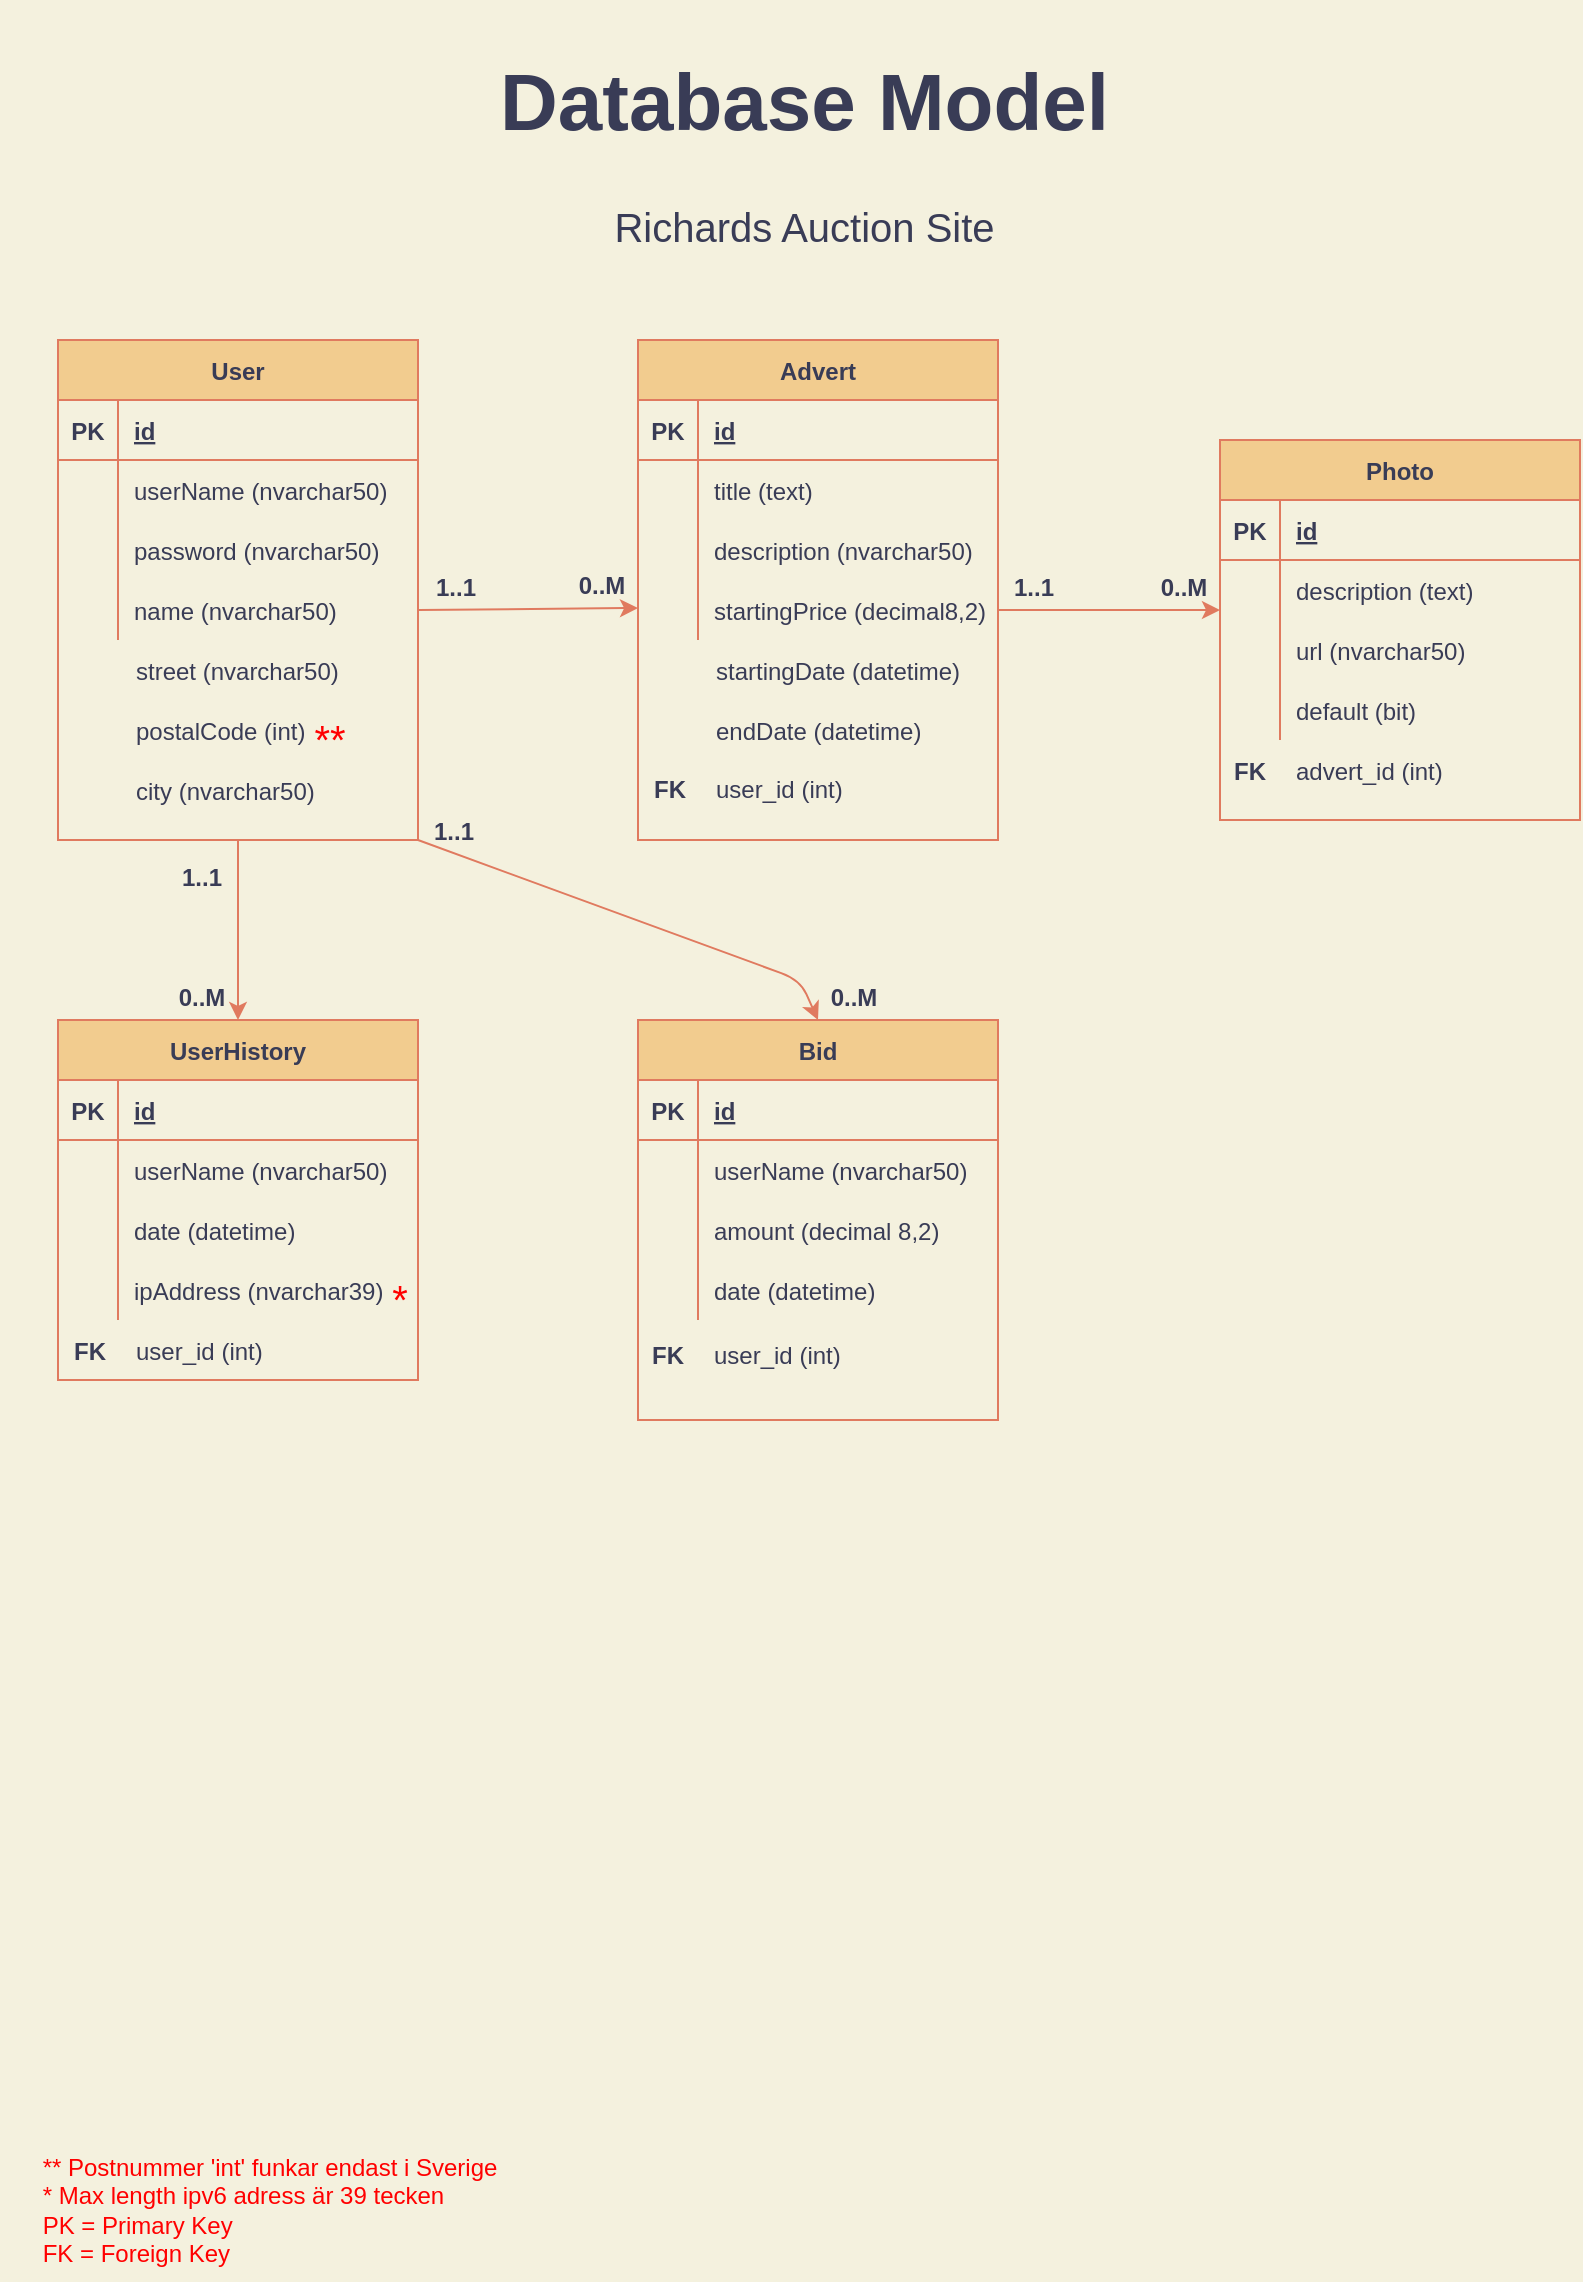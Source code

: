 <mxfile version="15.8.4" type="device"><diagram id="CzJ1pFHbQueWM1k0Bvut" name="Page-1"><mxGraphModel dx="878" dy="937" grid="1" gridSize="10" guides="1" tooltips="1" connect="1" arrows="1" fold="1" page="1" pageScale="1" pageWidth="827" pageHeight="1169" background="#F4F1DE" math="0" shadow="0"><root><mxCell id="0"/><mxCell id="1" parent="0"/><mxCell id="dXCV3P23GvTcpHw60YkE-1" value="User" style="shape=table;startSize=30;container=1;collapsible=1;childLayout=tableLayout;fixedRows=1;rowLines=0;fontStyle=1;align=center;resizeLast=1;rounded=0;sketch=0;fontColor=#393C56;strokeColor=#E07A5F;fillColor=#F2CC8F;" vertex="1" parent="1"><mxGeometry x="49" y="180" width="180" height="250" as="geometry"/></mxCell><mxCell id="dXCV3P23GvTcpHw60YkE-2" value="" style="shape=partialRectangle;collapsible=0;dropTarget=0;pointerEvents=0;fillColor=none;top=0;left=0;bottom=1;right=0;points=[[0,0.5],[1,0.5]];portConstraint=eastwest;rounded=0;sketch=0;fontColor=#393C56;strokeColor=#E07A5F;" vertex="1" parent="dXCV3P23GvTcpHw60YkE-1"><mxGeometry y="30" width="180" height="30" as="geometry"/></mxCell><mxCell id="dXCV3P23GvTcpHw60YkE-3" value="PK" style="shape=partialRectangle;connectable=0;fillColor=none;top=0;left=0;bottom=0;right=0;fontStyle=1;overflow=hidden;rounded=0;sketch=0;fontColor=#393C56;strokeColor=#E07A5F;" vertex="1" parent="dXCV3P23GvTcpHw60YkE-2"><mxGeometry width="30" height="30" as="geometry"><mxRectangle width="30" height="30" as="alternateBounds"/></mxGeometry></mxCell><mxCell id="dXCV3P23GvTcpHw60YkE-4" value="id" style="shape=partialRectangle;connectable=0;fillColor=none;top=0;left=0;bottom=0;right=0;align=left;spacingLeft=6;fontStyle=5;overflow=hidden;rounded=0;sketch=0;fontColor=#393C56;strokeColor=#E07A5F;" vertex="1" parent="dXCV3P23GvTcpHw60YkE-2"><mxGeometry x="30" width="150" height="30" as="geometry"><mxRectangle width="150" height="30" as="alternateBounds"/></mxGeometry></mxCell><mxCell id="dXCV3P23GvTcpHw60YkE-5" value="" style="shape=partialRectangle;collapsible=0;dropTarget=0;pointerEvents=0;fillColor=none;top=0;left=0;bottom=0;right=0;points=[[0,0.5],[1,0.5]];portConstraint=eastwest;rounded=0;sketch=0;fontColor=#393C56;strokeColor=#E07A5F;" vertex="1" parent="dXCV3P23GvTcpHw60YkE-1"><mxGeometry y="60" width="180" height="30" as="geometry"/></mxCell><mxCell id="dXCV3P23GvTcpHw60YkE-6" value="" style="shape=partialRectangle;connectable=0;fillColor=none;top=0;left=0;bottom=0;right=0;editable=1;overflow=hidden;rounded=0;sketch=0;fontColor=#393C56;strokeColor=#E07A5F;" vertex="1" parent="dXCV3P23GvTcpHw60YkE-5"><mxGeometry width="30" height="30" as="geometry"><mxRectangle width="30" height="30" as="alternateBounds"/></mxGeometry></mxCell><mxCell id="dXCV3P23GvTcpHw60YkE-7" value="userName (nvarchar50)" style="shape=partialRectangle;connectable=0;fillColor=none;top=0;left=0;bottom=0;right=0;align=left;spacingLeft=6;overflow=hidden;rounded=0;sketch=0;fontColor=#393C56;strokeColor=#E07A5F;" vertex="1" parent="dXCV3P23GvTcpHw60YkE-5"><mxGeometry x="30" width="150" height="30" as="geometry"><mxRectangle width="150" height="30" as="alternateBounds"/></mxGeometry></mxCell><mxCell id="dXCV3P23GvTcpHw60YkE-8" value="" style="shape=partialRectangle;collapsible=0;dropTarget=0;pointerEvents=0;fillColor=none;top=0;left=0;bottom=0;right=0;points=[[0,0.5],[1,0.5]];portConstraint=eastwest;rounded=0;sketch=0;fontColor=#393C56;strokeColor=#E07A5F;" vertex="1" parent="dXCV3P23GvTcpHw60YkE-1"><mxGeometry y="90" width="180" height="30" as="geometry"/></mxCell><mxCell id="dXCV3P23GvTcpHw60YkE-9" value="" style="shape=partialRectangle;connectable=0;fillColor=none;top=0;left=0;bottom=0;right=0;editable=1;overflow=hidden;rounded=0;sketch=0;fontColor=#393C56;strokeColor=#E07A5F;" vertex="1" parent="dXCV3P23GvTcpHw60YkE-8"><mxGeometry width="30" height="30" as="geometry"><mxRectangle width="30" height="30" as="alternateBounds"/></mxGeometry></mxCell><mxCell id="dXCV3P23GvTcpHw60YkE-10" value="password (nvarchar50)" style="shape=partialRectangle;connectable=0;fillColor=none;top=0;left=0;bottom=0;right=0;align=left;spacingLeft=6;overflow=hidden;rounded=0;sketch=0;fontColor=#393C56;strokeColor=#E07A5F;" vertex="1" parent="dXCV3P23GvTcpHw60YkE-8"><mxGeometry x="30" width="150" height="30" as="geometry"><mxRectangle width="150" height="30" as="alternateBounds"/></mxGeometry></mxCell><mxCell id="dXCV3P23GvTcpHw60YkE-11" value="" style="shape=partialRectangle;collapsible=0;dropTarget=0;pointerEvents=0;fillColor=none;top=0;left=0;bottom=0;right=0;points=[[0,0.5],[1,0.5]];portConstraint=eastwest;rounded=0;sketch=0;fontColor=#393C56;strokeColor=#E07A5F;" vertex="1" parent="dXCV3P23GvTcpHw60YkE-1"><mxGeometry y="120" width="180" height="30" as="geometry"/></mxCell><mxCell id="dXCV3P23GvTcpHw60YkE-12" value="" style="shape=partialRectangle;connectable=0;fillColor=none;top=0;left=0;bottom=0;right=0;editable=1;overflow=hidden;rounded=0;sketch=0;fontColor=#393C56;strokeColor=#E07A5F;" vertex="1" parent="dXCV3P23GvTcpHw60YkE-11"><mxGeometry width="30" height="30" as="geometry"><mxRectangle width="30" height="30" as="alternateBounds"/></mxGeometry></mxCell><mxCell id="dXCV3P23GvTcpHw60YkE-13" value="name (nvarchar50)" style="shape=partialRectangle;connectable=0;fillColor=none;top=0;left=0;bottom=0;right=0;align=left;spacingLeft=6;overflow=hidden;rounded=0;sketch=0;fontColor=#393C56;strokeColor=#E07A5F;" vertex="1" parent="dXCV3P23GvTcpHw60YkE-11"><mxGeometry x="30" width="150" height="30" as="geometry"><mxRectangle width="150" height="30" as="alternateBounds"/></mxGeometry></mxCell><mxCell id="dXCV3P23GvTcpHw60YkE-14" value="&lt;div style=&quot;text-align: left&quot;&gt;&lt;span&gt;&lt;font color=&quot;#ff0000&quot;&gt;** Postnummer 'int' funkar endast i Sverige&lt;/font&gt;&lt;/span&gt;&lt;/div&gt;&lt;div style=&quot;text-align: left&quot;&gt;&lt;span&gt;&lt;font color=&quot;#ff0000&quot;&gt;* Max length ipv6 adress är 39 tecken&lt;/font&gt;&lt;/span&gt;&lt;/div&gt;&lt;div style=&quot;text-align: left&quot;&gt;&lt;span&gt;&lt;font color=&quot;#ff0000&quot;&gt;PK = Primary Key&lt;/font&gt;&lt;/span&gt;&lt;/div&gt;&lt;div style=&quot;text-align: left&quot;&gt;&lt;span&gt;&lt;font color=&quot;#ff0000&quot;&gt;FK = Foreign Key&lt;/font&gt;&lt;/span&gt;&lt;/div&gt;" style="text;html=1;strokeColor=none;fillColor=none;align=center;verticalAlign=middle;whiteSpace=wrap;rounded=0;sketch=0;fontColor=#393C56;" vertex="1" parent="1"><mxGeometry x="20" y="1080" width="270" height="70" as="geometry"/></mxCell><mxCell id="dXCV3P23GvTcpHw60YkE-15" value="" style="shape=partialRectangle;collapsible=0;dropTarget=0;pointerEvents=0;fillColor=none;top=0;left=0;bottom=0;right=0;points=[[0,0.5],[1,0.5]];portConstraint=eastwest;rounded=0;sketch=0;fontColor=#393C56;strokeColor=#E07A5F;" vertex="1" parent="1"><mxGeometry x="50" y="330" width="180" height="30" as="geometry"/></mxCell><mxCell id="dXCV3P23GvTcpHw60YkE-16" value="" style="shape=partialRectangle;connectable=0;fillColor=none;top=0;left=0;bottom=0;right=0;editable=1;overflow=hidden;rounded=0;sketch=0;fontColor=#393C56;strokeColor=#E07A5F;" vertex="1" parent="dXCV3P23GvTcpHw60YkE-15"><mxGeometry width="30" height="30" as="geometry"><mxRectangle width="30" height="30" as="alternateBounds"/></mxGeometry></mxCell><mxCell id="dXCV3P23GvTcpHw60YkE-17" value="street (nvarchar50)" style="shape=partialRectangle;connectable=0;fillColor=none;top=0;left=0;bottom=0;right=0;align=left;spacingLeft=6;overflow=hidden;rounded=0;sketch=0;fontColor=#393C56;strokeColor=#E07A5F;" vertex="1" parent="dXCV3P23GvTcpHw60YkE-15"><mxGeometry x="30" width="150" height="30" as="geometry"><mxRectangle width="150" height="30" as="alternateBounds"/></mxGeometry></mxCell><mxCell id="dXCV3P23GvTcpHw60YkE-18" value="" style="shape=partialRectangle;collapsible=0;dropTarget=0;pointerEvents=0;fillColor=none;top=0;left=0;bottom=0;right=0;points=[[0,0.5],[1,0.5]];portConstraint=eastwest;rounded=0;sketch=0;fontColor=#393C56;strokeColor=#E07A5F;" vertex="1" parent="1"><mxGeometry x="50" y="360" width="180" height="30" as="geometry"/></mxCell><mxCell id="dXCV3P23GvTcpHw60YkE-19" value="" style="shape=partialRectangle;connectable=0;fillColor=none;top=0;left=0;bottom=0;right=0;editable=1;overflow=hidden;rounded=0;sketch=0;fontColor=#393C56;strokeColor=#E07A5F;" vertex="1" parent="dXCV3P23GvTcpHw60YkE-18"><mxGeometry width="30" height="30" as="geometry"><mxRectangle width="30" height="30" as="alternateBounds"/></mxGeometry></mxCell><mxCell id="dXCV3P23GvTcpHw60YkE-20" value="postalCode (int)" style="shape=partialRectangle;connectable=0;fillColor=none;top=0;left=0;bottom=0;right=0;align=left;spacingLeft=6;overflow=hidden;rounded=0;sketch=0;fontColor=#393C56;strokeColor=#E07A5F;" vertex="1" parent="dXCV3P23GvTcpHw60YkE-18"><mxGeometry x="30" width="150" height="30" as="geometry"><mxRectangle width="150" height="30" as="alternateBounds"/></mxGeometry></mxCell><mxCell id="dXCV3P23GvTcpHw60YkE-21" value="" style="shape=partialRectangle;collapsible=0;dropTarget=0;pointerEvents=0;fillColor=none;top=0;left=0;bottom=0;right=0;points=[[0,0.5],[1,0.5]];portConstraint=eastwest;rounded=0;sketch=0;fontColor=#393C56;strokeColor=#E07A5F;" vertex="1" parent="1"><mxGeometry x="50" y="390" width="180" height="30" as="geometry"/></mxCell><mxCell id="dXCV3P23GvTcpHw60YkE-22" value="" style="shape=partialRectangle;connectable=0;fillColor=none;top=0;left=0;bottom=0;right=0;editable=1;overflow=hidden;rounded=0;sketch=0;fontColor=#393C56;strokeColor=#E07A5F;" vertex="1" parent="dXCV3P23GvTcpHw60YkE-21"><mxGeometry width="30" height="30" as="geometry"><mxRectangle width="30" height="30" as="alternateBounds"/></mxGeometry></mxCell><mxCell id="dXCV3P23GvTcpHw60YkE-23" value="city (nvarchar50)" style="shape=partialRectangle;connectable=0;fillColor=none;top=0;left=0;bottom=0;right=0;align=left;spacingLeft=6;overflow=hidden;rounded=0;sketch=0;fontColor=#393C56;strokeColor=#E07A5F;" vertex="1" parent="dXCV3P23GvTcpHw60YkE-21"><mxGeometry x="30" width="150" height="30" as="geometry"><mxRectangle width="150" height="30" as="alternateBounds"/></mxGeometry></mxCell><mxCell id="dXCV3P23GvTcpHw60YkE-24" value="Advert" style="shape=table;startSize=30;container=1;collapsible=1;childLayout=tableLayout;fixedRows=1;rowLines=0;fontStyle=1;align=center;resizeLast=1;rounded=0;sketch=0;fontColor=#393C56;strokeColor=#E07A5F;fillColor=#F2CC8F;" vertex="1" parent="1"><mxGeometry x="339" y="180" width="180" height="250" as="geometry"/></mxCell><mxCell id="dXCV3P23GvTcpHw60YkE-25" value="" style="shape=partialRectangle;collapsible=0;dropTarget=0;pointerEvents=0;fillColor=none;top=0;left=0;bottom=1;right=0;points=[[0,0.5],[1,0.5]];portConstraint=eastwest;rounded=0;sketch=0;fontColor=#393C56;strokeColor=#E07A5F;" vertex="1" parent="dXCV3P23GvTcpHw60YkE-24"><mxGeometry y="30" width="180" height="30" as="geometry"/></mxCell><mxCell id="dXCV3P23GvTcpHw60YkE-26" value="PK" style="shape=partialRectangle;connectable=0;fillColor=none;top=0;left=0;bottom=0;right=0;fontStyle=1;overflow=hidden;rounded=0;sketch=0;fontColor=#393C56;strokeColor=#E07A5F;" vertex="1" parent="dXCV3P23GvTcpHw60YkE-25"><mxGeometry width="30" height="30" as="geometry"><mxRectangle width="30" height="30" as="alternateBounds"/></mxGeometry></mxCell><mxCell id="dXCV3P23GvTcpHw60YkE-27" value="id" style="shape=partialRectangle;connectable=0;fillColor=none;top=0;left=0;bottom=0;right=0;align=left;spacingLeft=6;fontStyle=5;overflow=hidden;rounded=0;sketch=0;fontColor=#393C56;strokeColor=#E07A5F;" vertex="1" parent="dXCV3P23GvTcpHw60YkE-25"><mxGeometry x="30" width="150" height="30" as="geometry"><mxRectangle width="150" height="30" as="alternateBounds"/></mxGeometry></mxCell><mxCell id="dXCV3P23GvTcpHw60YkE-28" value="" style="shape=partialRectangle;collapsible=0;dropTarget=0;pointerEvents=0;fillColor=none;top=0;left=0;bottom=0;right=0;points=[[0,0.5],[1,0.5]];portConstraint=eastwest;rounded=0;sketch=0;fontColor=#393C56;strokeColor=#E07A5F;" vertex="1" parent="dXCV3P23GvTcpHw60YkE-24"><mxGeometry y="60" width="180" height="30" as="geometry"/></mxCell><mxCell id="dXCV3P23GvTcpHw60YkE-29" value="" style="shape=partialRectangle;connectable=0;fillColor=none;top=0;left=0;bottom=0;right=0;editable=1;overflow=hidden;rounded=0;sketch=0;fontColor=#393C56;strokeColor=#E07A5F;" vertex="1" parent="dXCV3P23GvTcpHw60YkE-28"><mxGeometry width="30" height="30" as="geometry"><mxRectangle width="30" height="30" as="alternateBounds"/></mxGeometry></mxCell><mxCell id="dXCV3P23GvTcpHw60YkE-30" value="title (text)" style="shape=partialRectangle;connectable=0;fillColor=none;top=0;left=0;bottom=0;right=0;align=left;spacingLeft=6;overflow=hidden;rounded=0;sketch=0;fontColor=#393C56;strokeColor=#E07A5F;" vertex="1" parent="dXCV3P23GvTcpHw60YkE-28"><mxGeometry x="30" width="150" height="30" as="geometry"><mxRectangle width="150" height="30" as="alternateBounds"/></mxGeometry></mxCell><mxCell id="dXCV3P23GvTcpHw60YkE-31" value="" style="shape=partialRectangle;collapsible=0;dropTarget=0;pointerEvents=0;fillColor=none;top=0;left=0;bottom=0;right=0;points=[[0,0.5],[1,0.5]];portConstraint=eastwest;rounded=0;sketch=0;fontColor=#393C56;strokeColor=#E07A5F;" vertex="1" parent="dXCV3P23GvTcpHw60YkE-24"><mxGeometry y="90" width="180" height="30" as="geometry"/></mxCell><mxCell id="dXCV3P23GvTcpHw60YkE-32" value="" style="shape=partialRectangle;connectable=0;fillColor=none;top=0;left=0;bottom=0;right=0;editable=1;overflow=hidden;rounded=0;sketch=0;fontColor=#393C56;strokeColor=#E07A5F;" vertex="1" parent="dXCV3P23GvTcpHw60YkE-31"><mxGeometry width="30" height="30" as="geometry"><mxRectangle width="30" height="30" as="alternateBounds"/></mxGeometry></mxCell><mxCell id="dXCV3P23GvTcpHw60YkE-33" value="description (nvarchar50)" style="shape=partialRectangle;connectable=0;fillColor=none;top=0;left=0;bottom=0;right=0;align=left;spacingLeft=6;overflow=hidden;rounded=0;sketch=0;fontColor=#393C56;strokeColor=#E07A5F;" vertex="1" parent="dXCV3P23GvTcpHw60YkE-31"><mxGeometry x="30" width="150" height="30" as="geometry"><mxRectangle width="150" height="30" as="alternateBounds"/></mxGeometry></mxCell><mxCell id="dXCV3P23GvTcpHw60YkE-34" value="" style="shape=partialRectangle;collapsible=0;dropTarget=0;pointerEvents=0;fillColor=none;top=0;left=0;bottom=0;right=0;points=[[0,0.5],[1,0.5]];portConstraint=eastwest;rounded=0;sketch=0;fontColor=#393C56;strokeColor=#E07A5F;" vertex="1" parent="dXCV3P23GvTcpHw60YkE-24"><mxGeometry y="120" width="180" height="30" as="geometry"/></mxCell><mxCell id="dXCV3P23GvTcpHw60YkE-35" value="" style="shape=partialRectangle;connectable=0;fillColor=none;top=0;left=0;bottom=0;right=0;editable=1;overflow=hidden;rounded=0;sketch=0;fontColor=#393C56;strokeColor=#E07A5F;" vertex="1" parent="dXCV3P23GvTcpHw60YkE-34"><mxGeometry width="30" height="30" as="geometry"><mxRectangle width="30" height="30" as="alternateBounds"/></mxGeometry></mxCell><mxCell id="dXCV3P23GvTcpHw60YkE-36" value="startingPrice (decimal8,2)" style="shape=partialRectangle;connectable=0;fillColor=none;top=0;left=0;bottom=0;right=0;align=left;spacingLeft=6;overflow=hidden;rounded=0;sketch=0;fontColor=#393C56;strokeColor=#E07A5F;" vertex="1" parent="dXCV3P23GvTcpHw60YkE-34"><mxGeometry x="30" width="150" height="30" as="geometry"><mxRectangle width="150" height="30" as="alternateBounds"/></mxGeometry></mxCell><mxCell id="dXCV3P23GvTcpHw60YkE-37" value="" style="shape=partialRectangle;collapsible=0;dropTarget=0;pointerEvents=0;fillColor=none;top=0;left=0;bottom=0;right=0;points=[[0,0.5],[1,0.5]];portConstraint=eastwest;rounded=0;sketch=0;fontColor=#393C56;strokeColor=#E07A5F;" vertex="1" parent="1"><mxGeometry x="340" y="330" width="180" height="30" as="geometry"/></mxCell><mxCell id="dXCV3P23GvTcpHw60YkE-38" value="" style="shape=partialRectangle;connectable=0;fillColor=none;top=0;left=0;bottom=0;right=0;editable=1;overflow=hidden;rounded=0;sketch=0;fontColor=#393C56;strokeColor=#E07A5F;" vertex="1" parent="dXCV3P23GvTcpHw60YkE-37"><mxGeometry width="30" height="30" as="geometry"><mxRectangle width="30" height="30" as="alternateBounds"/></mxGeometry></mxCell><mxCell id="dXCV3P23GvTcpHw60YkE-39" value="startingDate (datetime)" style="shape=partialRectangle;connectable=0;fillColor=none;top=0;left=0;bottom=0;right=0;align=left;spacingLeft=6;overflow=hidden;rounded=0;sketch=0;fontColor=#393C56;strokeColor=#E07A5F;" vertex="1" parent="dXCV3P23GvTcpHw60YkE-37"><mxGeometry x="30" width="150" height="30" as="geometry"><mxRectangle width="150" height="30" as="alternateBounds"/></mxGeometry></mxCell><mxCell id="dXCV3P23GvTcpHw60YkE-40" value="endDate (datetime)" style="shape=partialRectangle;connectable=0;fillColor=none;top=0;left=0;bottom=0;right=0;align=left;spacingLeft=6;overflow=hidden;rounded=0;sketch=0;fontColor=#393C56;strokeColor=#E07A5F;" vertex="1" parent="1"><mxGeometry x="370" y="360" width="150" height="30" as="geometry"><mxRectangle width="150" height="30" as="alternateBounds"/></mxGeometry></mxCell><mxCell id="dXCV3P23GvTcpHw60YkE-45" value="Photo" style="shape=table;startSize=30;container=1;collapsible=1;childLayout=tableLayout;fixedRows=1;rowLines=0;fontStyle=1;align=center;resizeLast=1;rounded=0;sketch=0;fontColor=#393C56;strokeColor=#E07A5F;fillColor=#F2CC8F;" vertex="1" parent="1"><mxGeometry x="630" y="230" width="180" height="190" as="geometry"/></mxCell><mxCell id="dXCV3P23GvTcpHw60YkE-46" value="" style="shape=partialRectangle;collapsible=0;dropTarget=0;pointerEvents=0;fillColor=none;top=0;left=0;bottom=1;right=0;points=[[0,0.5],[1,0.5]];portConstraint=eastwest;rounded=0;sketch=0;fontColor=#393C56;strokeColor=#E07A5F;" vertex="1" parent="dXCV3P23GvTcpHw60YkE-45"><mxGeometry y="30" width="180" height="30" as="geometry"/></mxCell><mxCell id="dXCV3P23GvTcpHw60YkE-47" value="PK" style="shape=partialRectangle;connectable=0;fillColor=none;top=0;left=0;bottom=0;right=0;fontStyle=1;overflow=hidden;rounded=0;sketch=0;fontColor=#393C56;strokeColor=#E07A5F;" vertex="1" parent="dXCV3P23GvTcpHw60YkE-46"><mxGeometry width="30" height="30" as="geometry"><mxRectangle width="30" height="30" as="alternateBounds"/></mxGeometry></mxCell><mxCell id="dXCV3P23GvTcpHw60YkE-48" value="id" style="shape=partialRectangle;connectable=0;fillColor=none;top=0;left=0;bottom=0;right=0;align=left;spacingLeft=6;fontStyle=5;overflow=hidden;rounded=0;sketch=0;fontColor=#393C56;strokeColor=#E07A5F;" vertex="1" parent="dXCV3P23GvTcpHw60YkE-46"><mxGeometry x="30" width="150" height="30" as="geometry"><mxRectangle width="150" height="30" as="alternateBounds"/></mxGeometry></mxCell><mxCell id="dXCV3P23GvTcpHw60YkE-49" value="" style="shape=partialRectangle;collapsible=0;dropTarget=0;pointerEvents=0;fillColor=none;top=0;left=0;bottom=0;right=0;points=[[0,0.5],[1,0.5]];portConstraint=eastwest;rounded=0;sketch=0;fontColor=#393C56;strokeColor=#E07A5F;" vertex="1" parent="dXCV3P23GvTcpHw60YkE-45"><mxGeometry y="60" width="180" height="30" as="geometry"/></mxCell><mxCell id="dXCV3P23GvTcpHw60YkE-50" value="" style="shape=partialRectangle;connectable=0;fillColor=none;top=0;left=0;bottom=0;right=0;editable=1;overflow=hidden;rounded=0;sketch=0;fontColor=#393C56;strokeColor=#E07A5F;" vertex="1" parent="dXCV3P23GvTcpHw60YkE-49"><mxGeometry width="30" height="30" as="geometry"><mxRectangle width="30" height="30" as="alternateBounds"/></mxGeometry></mxCell><mxCell id="dXCV3P23GvTcpHw60YkE-51" value="description (text)" style="shape=partialRectangle;connectable=0;fillColor=none;top=0;left=0;bottom=0;right=0;align=left;spacingLeft=6;overflow=hidden;rounded=0;sketch=0;fontColor=#393C56;strokeColor=#E07A5F;" vertex="1" parent="dXCV3P23GvTcpHw60YkE-49"><mxGeometry x="30" width="150" height="30" as="geometry"><mxRectangle width="150" height="30" as="alternateBounds"/></mxGeometry></mxCell><mxCell id="dXCV3P23GvTcpHw60YkE-52" value="" style="shape=partialRectangle;collapsible=0;dropTarget=0;pointerEvents=0;fillColor=none;top=0;left=0;bottom=0;right=0;points=[[0,0.5],[1,0.5]];portConstraint=eastwest;rounded=0;sketch=0;fontColor=#393C56;strokeColor=#E07A5F;" vertex="1" parent="dXCV3P23GvTcpHw60YkE-45"><mxGeometry y="90" width="180" height="30" as="geometry"/></mxCell><mxCell id="dXCV3P23GvTcpHw60YkE-53" value="" style="shape=partialRectangle;connectable=0;fillColor=none;top=0;left=0;bottom=0;right=0;editable=1;overflow=hidden;rounded=0;sketch=0;fontColor=#393C56;strokeColor=#E07A5F;" vertex="1" parent="dXCV3P23GvTcpHw60YkE-52"><mxGeometry width="30" height="30" as="geometry"><mxRectangle width="30" height="30" as="alternateBounds"/></mxGeometry></mxCell><mxCell id="dXCV3P23GvTcpHw60YkE-54" value="url (nvarchar50)" style="shape=partialRectangle;connectable=0;fillColor=none;top=0;left=0;bottom=0;right=0;align=left;spacingLeft=6;overflow=hidden;rounded=0;sketch=0;fontColor=#393C56;strokeColor=#E07A5F;" vertex="1" parent="dXCV3P23GvTcpHw60YkE-52"><mxGeometry x="30" width="150" height="30" as="geometry"><mxRectangle width="150" height="30" as="alternateBounds"/></mxGeometry></mxCell><mxCell id="dXCV3P23GvTcpHw60YkE-55" value="" style="shape=partialRectangle;collapsible=0;dropTarget=0;pointerEvents=0;fillColor=none;top=0;left=0;bottom=0;right=0;points=[[0,0.5],[1,0.5]];portConstraint=eastwest;rounded=0;sketch=0;fontColor=#393C56;strokeColor=#E07A5F;" vertex="1" parent="dXCV3P23GvTcpHw60YkE-45"><mxGeometry y="120" width="180" height="30" as="geometry"/></mxCell><mxCell id="dXCV3P23GvTcpHw60YkE-56" value="" style="shape=partialRectangle;connectable=0;fillColor=none;top=0;left=0;bottom=0;right=0;editable=1;overflow=hidden;rounded=0;sketch=0;fontColor=#393C56;strokeColor=#E07A5F;" vertex="1" parent="dXCV3P23GvTcpHw60YkE-55"><mxGeometry width="30" height="30" as="geometry"><mxRectangle width="30" height="30" as="alternateBounds"/></mxGeometry></mxCell><mxCell id="dXCV3P23GvTcpHw60YkE-57" value="default (bit)" style="shape=partialRectangle;connectable=0;fillColor=none;top=0;left=0;bottom=0;right=0;align=left;spacingLeft=6;overflow=hidden;rounded=0;sketch=0;fontColor=#393C56;strokeColor=#E07A5F;" vertex="1" parent="dXCV3P23GvTcpHw60YkE-55"><mxGeometry x="30" width="150" height="30" as="geometry"><mxRectangle width="150" height="30" as="alternateBounds"/></mxGeometry></mxCell><mxCell id="dXCV3P23GvTcpHw60YkE-71" value="UserHistory" style="shape=table;startSize=30;container=1;collapsible=1;childLayout=tableLayout;fixedRows=1;rowLines=0;fontStyle=1;align=center;resizeLast=1;rounded=0;sketch=0;fontColor=#393C56;strokeColor=#E07A5F;fillColor=#F2CC8F;" vertex="1" parent="1"><mxGeometry x="49" y="520" width="180" height="180" as="geometry"/></mxCell><mxCell id="dXCV3P23GvTcpHw60YkE-72" value="" style="shape=partialRectangle;collapsible=0;dropTarget=0;pointerEvents=0;fillColor=none;top=0;left=0;bottom=1;right=0;points=[[0,0.5],[1,0.5]];portConstraint=eastwest;rounded=0;sketch=0;fontColor=#393C56;strokeColor=#E07A5F;" vertex="1" parent="dXCV3P23GvTcpHw60YkE-71"><mxGeometry y="30" width="180" height="30" as="geometry"/></mxCell><mxCell id="dXCV3P23GvTcpHw60YkE-73" value="PK" style="shape=partialRectangle;connectable=0;fillColor=none;top=0;left=0;bottom=0;right=0;fontStyle=1;overflow=hidden;rounded=0;sketch=0;fontColor=#393C56;strokeColor=#E07A5F;" vertex="1" parent="dXCV3P23GvTcpHw60YkE-72"><mxGeometry width="30" height="30" as="geometry"><mxRectangle width="30" height="30" as="alternateBounds"/></mxGeometry></mxCell><mxCell id="dXCV3P23GvTcpHw60YkE-74" value="id" style="shape=partialRectangle;connectable=0;fillColor=none;top=0;left=0;bottom=0;right=0;align=left;spacingLeft=6;fontStyle=5;overflow=hidden;rounded=0;sketch=0;fontColor=#393C56;strokeColor=#E07A5F;" vertex="1" parent="dXCV3P23GvTcpHw60YkE-72"><mxGeometry x="30" width="150" height="30" as="geometry"><mxRectangle width="150" height="30" as="alternateBounds"/></mxGeometry></mxCell><mxCell id="dXCV3P23GvTcpHw60YkE-75" value="" style="shape=partialRectangle;collapsible=0;dropTarget=0;pointerEvents=0;fillColor=none;top=0;left=0;bottom=0;right=0;points=[[0,0.5],[1,0.5]];portConstraint=eastwest;rounded=0;sketch=0;fontColor=#393C56;strokeColor=#E07A5F;" vertex="1" parent="dXCV3P23GvTcpHw60YkE-71"><mxGeometry y="60" width="180" height="30" as="geometry"/></mxCell><mxCell id="dXCV3P23GvTcpHw60YkE-76" value="" style="shape=partialRectangle;connectable=0;fillColor=none;top=0;left=0;bottom=0;right=0;editable=1;overflow=hidden;rounded=0;sketch=0;fontColor=#393C56;strokeColor=#E07A5F;" vertex="1" parent="dXCV3P23GvTcpHw60YkE-75"><mxGeometry width="30" height="30" as="geometry"><mxRectangle width="30" height="30" as="alternateBounds"/></mxGeometry></mxCell><mxCell id="dXCV3P23GvTcpHw60YkE-77" value="userName (nvarchar50)" style="shape=partialRectangle;connectable=0;fillColor=none;top=0;left=0;bottom=0;right=0;align=left;spacingLeft=6;overflow=hidden;rounded=0;sketch=0;fontColor=#393C56;strokeColor=#E07A5F;" vertex="1" parent="dXCV3P23GvTcpHw60YkE-75"><mxGeometry x="30" width="150" height="30" as="geometry"><mxRectangle width="150" height="30" as="alternateBounds"/></mxGeometry></mxCell><mxCell id="dXCV3P23GvTcpHw60YkE-78" value="" style="shape=partialRectangle;collapsible=0;dropTarget=0;pointerEvents=0;fillColor=none;top=0;left=0;bottom=0;right=0;points=[[0,0.5],[1,0.5]];portConstraint=eastwest;rounded=0;sketch=0;fontColor=#393C56;strokeColor=#E07A5F;" vertex="1" parent="dXCV3P23GvTcpHw60YkE-71"><mxGeometry y="90" width="180" height="30" as="geometry"/></mxCell><mxCell id="dXCV3P23GvTcpHw60YkE-79" value="" style="shape=partialRectangle;connectable=0;fillColor=none;top=0;left=0;bottom=0;right=0;editable=1;overflow=hidden;rounded=0;sketch=0;fontColor=#393C56;strokeColor=#E07A5F;" vertex="1" parent="dXCV3P23GvTcpHw60YkE-78"><mxGeometry width="30" height="30" as="geometry"><mxRectangle width="30" height="30" as="alternateBounds"/></mxGeometry></mxCell><mxCell id="dXCV3P23GvTcpHw60YkE-80" value="date (datetime)" style="shape=partialRectangle;connectable=0;fillColor=none;top=0;left=0;bottom=0;right=0;align=left;spacingLeft=6;overflow=hidden;rounded=0;sketch=0;fontColor=#393C56;strokeColor=#E07A5F;" vertex="1" parent="dXCV3P23GvTcpHw60YkE-78"><mxGeometry x="30" width="150" height="30" as="geometry"><mxRectangle width="150" height="30" as="alternateBounds"/></mxGeometry></mxCell><mxCell id="dXCV3P23GvTcpHw60YkE-81" value="" style="shape=partialRectangle;collapsible=0;dropTarget=0;pointerEvents=0;fillColor=none;top=0;left=0;bottom=0;right=0;points=[[0,0.5],[1,0.5]];portConstraint=eastwest;rounded=0;sketch=0;fontColor=#393C56;strokeColor=#E07A5F;" vertex="1" parent="dXCV3P23GvTcpHw60YkE-71"><mxGeometry y="120" width="180" height="30" as="geometry"/></mxCell><mxCell id="dXCV3P23GvTcpHw60YkE-82" value="" style="shape=partialRectangle;connectable=0;fillColor=none;top=0;left=0;bottom=0;right=0;editable=1;overflow=hidden;rounded=0;sketch=0;fontColor=#393C56;strokeColor=#E07A5F;" vertex="1" parent="dXCV3P23GvTcpHw60YkE-81"><mxGeometry width="30" height="30" as="geometry"><mxRectangle width="30" height="30" as="alternateBounds"/></mxGeometry></mxCell><mxCell id="dXCV3P23GvTcpHw60YkE-83" value="ipAddress (nvarchar39) " style="shape=partialRectangle;connectable=0;fillColor=none;top=0;left=0;bottom=0;right=0;align=left;spacingLeft=6;overflow=hidden;rounded=0;sketch=0;fontColor=#393C56;strokeColor=#E07A5F;" vertex="1" parent="dXCV3P23GvTcpHw60YkE-81"><mxGeometry x="30" width="150" height="30" as="geometry"><mxRectangle width="150" height="30" as="alternateBounds"/></mxGeometry></mxCell><mxCell id="dXCV3P23GvTcpHw60YkE-84" value="Bid" style="shape=table;startSize=30;container=1;collapsible=1;childLayout=tableLayout;fixedRows=1;rowLines=0;fontStyle=1;align=center;resizeLast=1;rounded=0;sketch=0;fontColor=#393C56;strokeColor=#E07A5F;fillColor=#F2CC8F;" vertex="1" parent="1"><mxGeometry x="339" y="520" width="180" height="200" as="geometry"/></mxCell><mxCell id="dXCV3P23GvTcpHw60YkE-85" value="" style="shape=partialRectangle;collapsible=0;dropTarget=0;pointerEvents=0;fillColor=none;top=0;left=0;bottom=1;right=0;points=[[0,0.5],[1,0.5]];portConstraint=eastwest;rounded=0;sketch=0;fontColor=#393C56;strokeColor=#E07A5F;" vertex="1" parent="dXCV3P23GvTcpHw60YkE-84"><mxGeometry y="30" width="180" height="30" as="geometry"/></mxCell><mxCell id="dXCV3P23GvTcpHw60YkE-86" value="PK" style="shape=partialRectangle;connectable=0;fillColor=none;top=0;left=0;bottom=0;right=0;fontStyle=1;overflow=hidden;rounded=0;sketch=0;fontColor=#393C56;strokeColor=#E07A5F;" vertex="1" parent="dXCV3P23GvTcpHw60YkE-85"><mxGeometry width="30" height="30" as="geometry"><mxRectangle width="30" height="30" as="alternateBounds"/></mxGeometry></mxCell><mxCell id="dXCV3P23GvTcpHw60YkE-87" value="id" style="shape=partialRectangle;connectable=0;fillColor=none;top=0;left=0;bottom=0;right=0;align=left;spacingLeft=6;fontStyle=5;overflow=hidden;rounded=0;sketch=0;fontColor=#393C56;strokeColor=#E07A5F;" vertex="1" parent="dXCV3P23GvTcpHw60YkE-85"><mxGeometry x="30" width="150" height="30" as="geometry"><mxRectangle width="150" height="30" as="alternateBounds"/></mxGeometry></mxCell><mxCell id="dXCV3P23GvTcpHw60YkE-88" value="" style="shape=partialRectangle;collapsible=0;dropTarget=0;pointerEvents=0;fillColor=none;top=0;left=0;bottom=0;right=0;points=[[0,0.5],[1,0.5]];portConstraint=eastwest;rounded=0;sketch=0;fontColor=#393C56;strokeColor=#E07A5F;" vertex="1" parent="dXCV3P23GvTcpHw60YkE-84"><mxGeometry y="60" width="180" height="30" as="geometry"/></mxCell><mxCell id="dXCV3P23GvTcpHw60YkE-89" value="" style="shape=partialRectangle;connectable=0;fillColor=none;top=0;left=0;bottom=0;right=0;editable=1;overflow=hidden;rounded=0;sketch=0;fontColor=#393C56;strokeColor=#E07A5F;" vertex="1" parent="dXCV3P23GvTcpHw60YkE-88"><mxGeometry width="30" height="30" as="geometry"><mxRectangle width="30" height="30" as="alternateBounds"/></mxGeometry></mxCell><mxCell id="dXCV3P23GvTcpHw60YkE-90" value="userName (nvarchar50)" style="shape=partialRectangle;connectable=0;fillColor=none;top=0;left=0;bottom=0;right=0;align=left;spacingLeft=6;overflow=hidden;rounded=0;sketch=0;fontColor=#393C56;strokeColor=#E07A5F;" vertex="1" parent="dXCV3P23GvTcpHw60YkE-88"><mxGeometry x="30" width="150" height="30" as="geometry"><mxRectangle width="150" height="30" as="alternateBounds"/></mxGeometry></mxCell><mxCell id="dXCV3P23GvTcpHw60YkE-91" value="" style="shape=partialRectangle;collapsible=0;dropTarget=0;pointerEvents=0;fillColor=none;top=0;left=0;bottom=0;right=0;points=[[0,0.5],[1,0.5]];portConstraint=eastwest;rounded=0;sketch=0;fontColor=#393C56;strokeColor=#E07A5F;" vertex="1" parent="dXCV3P23GvTcpHw60YkE-84"><mxGeometry y="90" width="180" height="30" as="geometry"/></mxCell><mxCell id="dXCV3P23GvTcpHw60YkE-92" value="" style="shape=partialRectangle;connectable=0;fillColor=none;top=0;left=0;bottom=0;right=0;editable=1;overflow=hidden;rounded=0;sketch=0;fontColor=#393C56;strokeColor=#E07A5F;" vertex="1" parent="dXCV3P23GvTcpHw60YkE-91"><mxGeometry width="30" height="30" as="geometry"><mxRectangle width="30" height="30" as="alternateBounds"/></mxGeometry></mxCell><mxCell id="dXCV3P23GvTcpHw60YkE-93" value="amount (decimal 8,2)" style="shape=partialRectangle;connectable=0;fillColor=none;top=0;left=0;bottom=0;right=0;align=left;spacingLeft=6;overflow=hidden;rounded=0;sketch=0;fontColor=#393C56;strokeColor=#E07A5F;" vertex="1" parent="dXCV3P23GvTcpHw60YkE-91"><mxGeometry x="30" width="150" height="30" as="geometry"><mxRectangle width="150" height="30" as="alternateBounds"/></mxGeometry></mxCell><mxCell id="dXCV3P23GvTcpHw60YkE-94" value="" style="shape=partialRectangle;collapsible=0;dropTarget=0;pointerEvents=0;fillColor=none;top=0;left=0;bottom=0;right=0;points=[[0,0.5],[1,0.5]];portConstraint=eastwest;rounded=0;sketch=0;fontColor=#393C56;strokeColor=#E07A5F;" vertex="1" parent="dXCV3P23GvTcpHw60YkE-84"><mxGeometry y="120" width="180" height="30" as="geometry"/></mxCell><mxCell id="dXCV3P23GvTcpHw60YkE-95" value="" style="shape=partialRectangle;connectable=0;fillColor=none;top=0;left=0;bottom=0;right=0;editable=1;overflow=hidden;rounded=0;sketch=0;fontColor=#393C56;strokeColor=#E07A5F;" vertex="1" parent="dXCV3P23GvTcpHw60YkE-94"><mxGeometry width="30" height="30" as="geometry"><mxRectangle width="30" height="30" as="alternateBounds"/></mxGeometry></mxCell><mxCell id="dXCV3P23GvTcpHw60YkE-96" value="date (datetime)" style="shape=partialRectangle;connectable=0;fillColor=none;top=0;left=0;bottom=0;right=0;align=left;spacingLeft=6;overflow=hidden;rounded=0;sketch=0;fontColor=#393C56;strokeColor=#E07A5F;" vertex="1" parent="dXCV3P23GvTcpHw60YkE-94"><mxGeometry x="30" width="150" height="30" as="geometry"><mxRectangle width="150" height="30" as="alternateBounds"/></mxGeometry></mxCell><mxCell id="dXCV3P23GvTcpHw60YkE-97" value="" style="shape=partialRectangle;collapsible=0;dropTarget=0;pointerEvents=0;fillColor=none;top=0;left=0;bottom=0;right=0;points=[[0,0.5],[1,0.5]];portConstraint=eastwest;rounded=0;sketch=0;fontColor=#393C56;strokeColor=#E07A5F;" vertex="1" parent="1"><mxGeometry x="339" y="672" width="180" height="30" as="geometry"/></mxCell><mxCell id="dXCV3P23GvTcpHw60YkE-98" value="FK" style="shape=partialRectangle;connectable=0;fillColor=none;top=0;left=0;bottom=0;right=0;editable=1;overflow=hidden;rounded=0;sketch=0;fontColor=#393C56;strokeColor=#E07A5F;fontStyle=1" vertex="1" parent="dXCV3P23GvTcpHw60YkE-97"><mxGeometry width="30" height="30" as="geometry"><mxRectangle width="30" height="30" as="alternateBounds"/></mxGeometry></mxCell><mxCell id="dXCV3P23GvTcpHw60YkE-99" value="user_id (int)" style="shape=partialRectangle;connectable=0;fillColor=none;top=0;left=0;bottom=0;right=0;align=left;spacingLeft=6;overflow=hidden;rounded=0;sketch=0;fontColor=#393C56;strokeColor=#E07A5F;" vertex="1" parent="dXCV3P23GvTcpHw60YkE-97"><mxGeometry x="30" width="150" height="30" as="geometry"><mxRectangle width="150" height="30" as="alternateBounds"/></mxGeometry></mxCell><mxCell id="dXCV3P23GvTcpHw60YkE-100" value="&lt;font style=&quot;font-size: 20px&quot; color=&quot;#ff0000&quot;&gt;*&lt;/font&gt;" style="text;html=1;strokeColor=none;fillColor=none;align=center;verticalAlign=middle;whiteSpace=wrap;rounded=0;sketch=0;fontColor=#000000;" vertex="1" parent="1"><mxGeometry x="205" y="650" width="30" height="17" as="geometry"/></mxCell><mxCell id="dXCV3P23GvTcpHw60YkE-101" value="&lt;h1&gt;Database Model&lt;/h1&gt;&lt;p style=&quot;text-align: center&quot;&gt;Richards Auction Site&lt;/p&gt;" style="text;html=1;strokeColor=none;fillColor=none;spacing=5;spacingTop=-20;whiteSpace=wrap;overflow=hidden;rounded=0;sketch=0;fontSize=20;fontColor=#393C56;align=left;" vertex="1" parent="1"><mxGeometry x="264.5" y="20" width="331" height="120" as="geometry"/></mxCell><mxCell id="dXCV3P23GvTcpHw60YkE-111" value="" style="endArrow=classic;html=1;rounded=1;sketch=0;fontSize=20;fontColor=#393C56;strokeColor=#E07A5F;fillColor=#F2CC8F;curved=0;exitX=1;exitY=0.5;exitDx=0;exitDy=0;entryX=1;entryY=1;entryDx=0;entryDy=0;" edge="1" parent="1" source="dXCV3P23GvTcpHw60YkE-11" target="dXCV3P23GvTcpHw60YkE-112"><mxGeometry width="50" height="50" relative="1" as="geometry"><mxPoint x="239" y="315" as="sourcePoint"/><mxPoint x="349" y="315" as="targetPoint"/></mxGeometry></mxCell><mxCell id="dXCV3P23GvTcpHw60YkE-112" value="&lt;font style=&quot;font-size: 12px&quot;&gt;&lt;b&gt;0..M&lt;/b&gt;&lt;/font&gt;" style="text;html=1;strokeColor=none;fillColor=none;align=center;verticalAlign=middle;whiteSpace=wrap;rounded=0;sketch=0;fontSize=20;fontColor=#393C56;" vertex="1" parent="1"><mxGeometry x="303" y="284" width="36" height="30" as="geometry"/></mxCell><mxCell id="dXCV3P23GvTcpHw60YkE-114" value="&lt;font style=&quot;font-size: 12px&quot;&gt;&lt;b&gt;1..1&lt;/b&gt;&lt;/font&gt;" style="text;html=1;strokeColor=none;fillColor=none;align=center;verticalAlign=middle;whiteSpace=wrap;rounded=0;sketch=0;fontSize=20;fontColor=#393C56;" vertex="1" parent="1"><mxGeometry x="230" y="285" width="36" height="30" as="geometry"/></mxCell><mxCell id="dXCV3P23GvTcpHw60YkE-115" value="&lt;font style=&quot;font-size: 12px&quot;&gt;&lt;b&gt;0..M&lt;/b&gt;&lt;/font&gt;" style="text;html=1;strokeColor=none;fillColor=none;align=center;verticalAlign=middle;whiteSpace=wrap;rounded=0;sketch=0;fontSize=20;fontColor=#393C56;" vertex="1" parent="1"><mxGeometry x="594" y="285" width="36" height="30" as="geometry"/></mxCell><mxCell id="dXCV3P23GvTcpHw60YkE-116" value="&lt;font style=&quot;font-size: 12px&quot;&gt;&lt;b&gt;1..1&lt;/b&gt;&lt;/font&gt;" style="text;html=1;strokeColor=none;fillColor=none;align=center;verticalAlign=middle;whiteSpace=wrap;rounded=0;sketch=0;fontSize=20;fontColor=#393C56;" vertex="1" parent="1"><mxGeometry x="519" y="285" width="36" height="30" as="geometry"/></mxCell><mxCell id="dXCV3P23GvTcpHw60YkE-118" value="" style="endArrow=classic;html=1;rounded=1;sketch=0;fontSize=20;fontColor=#393C56;strokeColor=#E07A5F;fillColor=#F2CC8F;curved=0;exitX=1;exitY=0.5;exitDx=0;exitDy=0;entryX=1;entryY=1;entryDx=0;entryDy=0;" edge="1" parent="1" source="dXCV3P23GvTcpHw60YkE-34" target="dXCV3P23GvTcpHw60YkE-115"><mxGeometry width="50" height="50" relative="1" as="geometry"><mxPoint x="530" y="315" as="sourcePoint"/><mxPoint x="600" y="440" as="targetPoint"/></mxGeometry></mxCell><mxCell id="dXCV3P23GvTcpHw60YkE-119" value="" style="endArrow=classic;html=1;rounded=1;sketch=0;fontSize=20;fontColor=#393C56;strokeColor=#E07A5F;fillColor=#F2CC8F;curved=0;exitX=0.5;exitY=1;exitDx=0;exitDy=0;entryX=0.5;entryY=0;entryDx=0;entryDy=0;" edge="1" parent="1" source="dXCV3P23GvTcpHw60YkE-1" target="dXCV3P23GvTcpHw60YkE-71"><mxGeometry width="50" height="50" relative="1" as="geometry"><mxPoint x="239" y="325" as="sourcePoint"/><mxPoint x="349" y="324" as="targetPoint"/></mxGeometry></mxCell><mxCell id="dXCV3P23GvTcpHw60YkE-120" value="&lt;font style=&quot;font-size: 12px&quot;&gt;&lt;b&gt;1..1&lt;/b&gt;&lt;/font&gt;" style="text;html=1;strokeColor=none;fillColor=none;align=center;verticalAlign=middle;whiteSpace=wrap;rounded=0;sketch=0;fontSize=20;fontColor=#393C56;" vertex="1" parent="1"><mxGeometry x="103" y="430" width="36" height="30" as="geometry"/></mxCell><mxCell id="dXCV3P23GvTcpHw60YkE-121" value="&lt;font style=&quot;font-size: 12px&quot;&gt;&lt;b&gt;0..M&lt;/b&gt;&lt;/font&gt;" style="text;html=1;strokeColor=none;fillColor=none;align=center;verticalAlign=middle;whiteSpace=wrap;rounded=0;sketch=0;fontSize=20;fontColor=#393C56;" vertex="1" parent="1"><mxGeometry x="103" y="490" width="36" height="30" as="geometry"/></mxCell><mxCell id="dXCV3P23GvTcpHw60YkE-122" value="" style="endArrow=classic;html=1;rounded=1;sketch=0;fontSize=20;fontColor=#393C56;strokeColor=#E07A5F;fillColor=#F2CC8F;curved=0;entryX=0.5;entryY=0;entryDx=0;entryDy=0;exitX=1;exitY=1;exitDx=0;exitDy=0;" edge="1" parent="1" source="dXCV3P23GvTcpHw60YkE-1" target="dXCV3P23GvTcpHw60YkE-84"><mxGeometry width="50" height="50" relative="1" as="geometry"><mxPoint x="320" y="460" as="sourcePoint"/><mxPoint x="149" y="530" as="targetPoint"/><Array as="points"><mxPoint x="420" y="500"/></Array></mxGeometry></mxCell><mxCell id="dXCV3P23GvTcpHw60YkE-123" value="&lt;font style=&quot;font-size: 12px&quot;&gt;&lt;b&gt;0..M&lt;/b&gt;&lt;/font&gt;" style="text;html=1;strokeColor=none;fillColor=none;align=center;verticalAlign=middle;whiteSpace=wrap;rounded=0;sketch=0;fontSize=20;fontColor=#393C56;" vertex="1" parent="1"><mxGeometry x="429" y="490" width="36" height="30" as="geometry"/></mxCell><mxCell id="dXCV3P23GvTcpHw60YkE-124" value="&lt;font style=&quot;font-size: 12px&quot;&gt;&lt;b&gt;1..1&lt;/b&gt;&lt;/font&gt;" style="text;html=1;strokeColor=none;fillColor=none;align=center;verticalAlign=middle;whiteSpace=wrap;rounded=0;sketch=0;fontSize=20;fontColor=#393C56;" vertex="1" parent="1"><mxGeometry x="229" y="407" width="36" height="30" as="geometry"/></mxCell><mxCell id="dXCV3P23GvTcpHw60YkE-125" value="" style="shape=partialRectangle;collapsible=0;dropTarget=0;pointerEvents=0;fillColor=none;top=0;left=0;bottom=0;right=0;points=[[0,0.5],[1,0.5]];portConstraint=eastwest;rounded=0;sketch=0;fontColor=#393C56;strokeColor=#E07A5F;" vertex="1" parent="1"><mxGeometry x="50" y="670" width="180" height="30" as="geometry"/></mxCell><mxCell id="dXCV3P23GvTcpHw60YkE-126" value="FK" style="shape=partialRectangle;connectable=0;fillColor=none;top=0;left=0;bottom=0;right=0;editable=1;overflow=hidden;rounded=0;sketch=0;fontColor=#393C56;strokeColor=#E07A5F;fontStyle=1" vertex="1" parent="dXCV3P23GvTcpHw60YkE-125"><mxGeometry width="30" height="30" as="geometry"><mxRectangle width="30" height="30" as="alternateBounds"/></mxGeometry></mxCell><mxCell id="dXCV3P23GvTcpHw60YkE-127" value="user_id (int) " style="shape=partialRectangle;connectable=0;fillColor=none;top=0;left=0;bottom=0;right=0;align=left;spacingLeft=6;overflow=hidden;rounded=0;sketch=0;fontColor=#393C56;strokeColor=#E07A5F;" vertex="1" parent="dXCV3P23GvTcpHw60YkE-125"><mxGeometry x="30" width="150" height="30" as="geometry"><mxRectangle width="150" height="30" as="alternateBounds"/></mxGeometry></mxCell><mxCell id="dXCV3P23GvTcpHw60YkE-129" value="&lt;font style=&quot;font-size: 20px&quot; color=&quot;#ff0000&quot;&gt;**&lt;/font&gt;" style="text;html=1;strokeColor=none;fillColor=none;align=center;verticalAlign=middle;whiteSpace=wrap;rounded=0;sketch=0;fontColor=#000000;" vertex="1" parent="1"><mxGeometry x="170" y="370.5" width="30" height="17" as="geometry"/></mxCell><mxCell id="dXCV3P23GvTcpHw60YkE-130" value="" style="shape=partialRectangle;collapsible=0;dropTarget=0;pointerEvents=0;fillColor=none;top=0;left=0;bottom=0;right=0;points=[[0,0.5],[1,0.5]];portConstraint=eastwest;rounded=0;sketch=0;fontColor=#393C56;strokeColor=#E07A5F;" vertex="1" parent="1"><mxGeometry x="340" y="389" width="180" height="30" as="geometry"/></mxCell><mxCell id="dXCV3P23GvTcpHw60YkE-131" value="FK" style="shape=partialRectangle;connectable=0;fillColor=none;top=0;left=0;bottom=0;right=0;editable=1;overflow=hidden;rounded=0;sketch=0;fontColor=#393C56;strokeColor=#E07A5F;fontStyle=1" vertex="1" parent="dXCV3P23GvTcpHw60YkE-130"><mxGeometry width="30" height="30" as="geometry"><mxRectangle width="30" height="30" as="alternateBounds"/></mxGeometry></mxCell><mxCell id="dXCV3P23GvTcpHw60YkE-132" value="user_id (int) " style="shape=partialRectangle;connectable=0;fillColor=none;top=0;left=0;bottom=0;right=0;align=left;spacingLeft=6;overflow=hidden;rounded=0;sketch=0;fontColor=#393C56;strokeColor=#E07A5F;" vertex="1" parent="dXCV3P23GvTcpHw60YkE-130"><mxGeometry x="30" width="150" height="30" as="geometry"><mxRectangle width="150" height="30" as="alternateBounds"/></mxGeometry></mxCell><mxCell id="dXCV3P23GvTcpHw60YkE-133" value="" style="shape=partialRectangle;collapsible=0;dropTarget=0;pointerEvents=0;fillColor=none;top=0;left=0;bottom=0;right=0;points=[[0,0.5],[1,0.5]];portConstraint=eastwest;rounded=0;sketch=0;fontColor=#393C56;strokeColor=#E07A5F;" vertex="1" parent="1"><mxGeometry x="630" y="380" width="180" height="30" as="geometry"/></mxCell><mxCell id="dXCV3P23GvTcpHw60YkE-134" value="FK" style="shape=partialRectangle;connectable=0;fillColor=none;top=0;left=0;bottom=0;right=0;editable=1;overflow=hidden;rounded=0;sketch=0;fontColor=#393C56;strokeColor=#E07A5F;fontStyle=1" vertex="1" parent="dXCV3P23GvTcpHw60YkE-133"><mxGeometry width="30" height="30" as="geometry"><mxRectangle width="30" height="30" as="alternateBounds"/></mxGeometry></mxCell><mxCell id="dXCV3P23GvTcpHw60YkE-135" value="advert_id (int)" style="shape=partialRectangle;connectable=0;fillColor=none;top=0;left=0;bottom=0;right=0;align=left;spacingLeft=6;overflow=hidden;rounded=0;sketch=0;fontColor=#393C56;strokeColor=#E07A5F;" vertex="1" parent="dXCV3P23GvTcpHw60YkE-133"><mxGeometry x="30" width="150" height="30" as="geometry"><mxRectangle width="150" height="30" as="alternateBounds"/></mxGeometry></mxCell></root></mxGraphModel></diagram></mxfile>